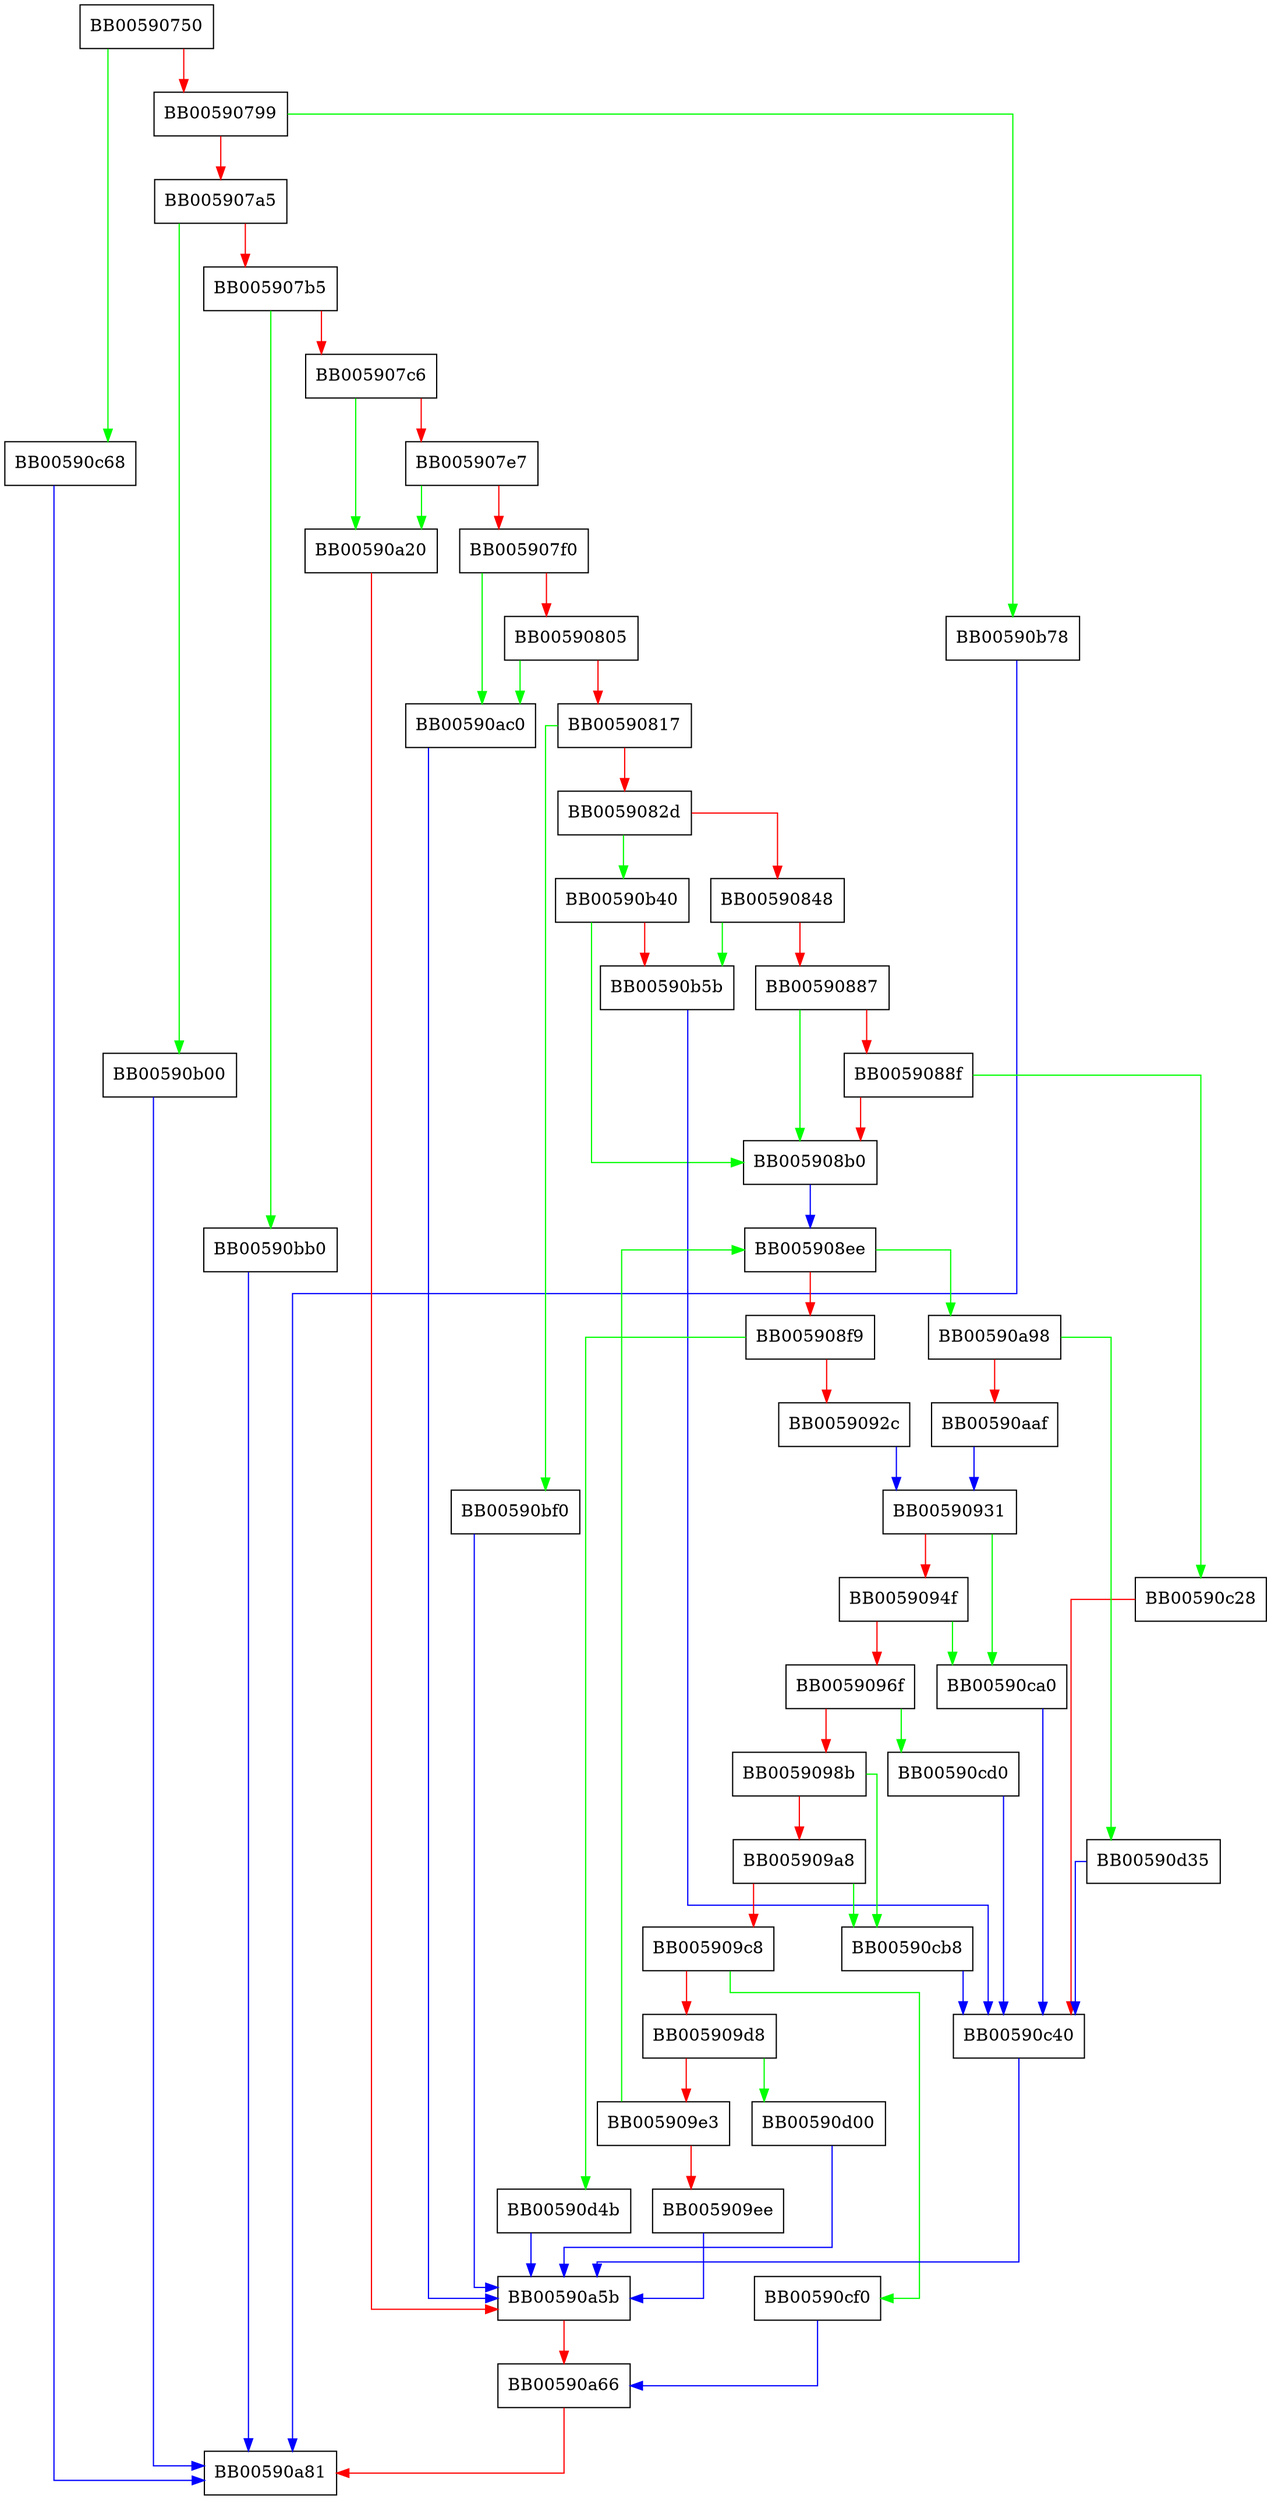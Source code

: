 digraph ossl_ecdsa_simple_sign_sig {
  node [shape="box"];
  graph [splines=ortho];
  BB00590750 -> BB00590c68 [color="green"];
  BB00590750 -> BB00590799 [color="red"];
  BB00590799 -> BB00590b78 [color="green"];
  BB00590799 -> BB005907a5 [color="red"];
  BB005907a5 -> BB00590b00 [color="green"];
  BB005907a5 -> BB005907b5 [color="red"];
  BB005907b5 -> BB00590bb0 [color="green"];
  BB005907b5 -> BB005907c6 [color="red"];
  BB005907c6 -> BB00590a20 [color="green"];
  BB005907c6 -> BB005907e7 [color="red"];
  BB005907e7 -> BB00590a20 [color="green"];
  BB005907e7 -> BB005907f0 [color="red"];
  BB005907f0 -> BB00590ac0 [color="green"];
  BB005907f0 -> BB00590805 [color="red"];
  BB00590805 -> BB00590ac0 [color="green"];
  BB00590805 -> BB00590817 [color="red"];
  BB00590817 -> BB00590bf0 [color="green"];
  BB00590817 -> BB0059082d [color="red"];
  BB0059082d -> BB00590b40 [color="green"];
  BB0059082d -> BB00590848 [color="red"];
  BB00590848 -> BB00590b5b [color="green"];
  BB00590848 -> BB00590887 [color="red"];
  BB00590887 -> BB005908b0 [color="green"];
  BB00590887 -> BB0059088f [color="red"];
  BB0059088f -> BB00590c28 [color="green"];
  BB0059088f -> BB005908b0 [color="red"];
  BB005908b0 -> BB005908ee [color="blue"];
  BB005908ee -> BB00590a98 [color="green"];
  BB005908ee -> BB005908f9 [color="red"];
  BB005908f9 -> BB00590d4b [color="green"];
  BB005908f9 -> BB0059092c [color="red"];
  BB0059092c -> BB00590931 [color="blue"];
  BB00590931 -> BB00590ca0 [color="green"];
  BB00590931 -> BB0059094f [color="red"];
  BB0059094f -> BB00590ca0 [color="green"];
  BB0059094f -> BB0059096f [color="red"];
  BB0059096f -> BB00590cd0 [color="green"];
  BB0059096f -> BB0059098b [color="red"];
  BB0059098b -> BB00590cb8 [color="green"];
  BB0059098b -> BB005909a8 [color="red"];
  BB005909a8 -> BB00590cb8 [color="green"];
  BB005909a8 -> BB005909c8 [color="red"];
  BB005909c8 -> BB00590cf0 [color="green"];
  BB005909c8 -> BB005909d8 [color="red"];
  BB005909d8 -> BB00590d00 [color="green"];
  BB005909d8 -> BB005909e3 [color="red"];
  BB005909e3 -> BB005908ee [color="green"];
  BB005909e3 -> BB005909ee [color="red"];
  BB005909ee -> BB00590a5b [color="blue"];
  BB00590a20 -> BB00590a5b [color="red"];
  BB00590a5b -> BB00590a66 [color="red"];
  BB00590a66 -> BB00590a81 [color="red"];
  BB00590a98 -> BB00590d35 [color="green"];
  BB00590a98 -> BB00590aaf [color="red"];
  BB00590aaf -> BB00590931 [color="blue"];
  BB00590ac0 -> BB00590a5b [color="blue"];
  BB00590b00 -> BB00590a81 [color="blue"];
  BB00590b40 -> BB005908b0 [color="green"];
  BB00590b40 -> BB00590b5b [color="red"];
  BB00590b5b -> BB00590c40 [color="blue"];
  BB00590b78 -> BB00590a81 [color="blue"];
  BB00590bb0 -> BB00590a81 [color="blue"];
  BB00590bf0 -> BB00590a5b [color="blue"];
  BB00590c28 -> BB00590c40 [color="red"];
  BB00590c40 -> BB00590a5b [color="blue"];
  BB00590c68 -> BB00590a81 [color="blue"];
  BB00590ca0 -> BB00590c40 [color="blue"];
  BB00590cb8 -> BB00590c40 [color="blue"];
  BB00590cd0 -> BB00590c40 [color="blue"];
  BB00590cf0 -> BB00590a66 [color="blue"];
  BB00590d00 -> BB00590a5b [color="blue"];
  BB00590d35 -> BB00590c40 [color="blue"];
  BB00590d4b -> BB00590a5b [color="blue"];
}